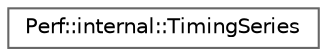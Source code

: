digraph "类继承关系图"
{
 // LATEX_PDF_SIZE
  bgcolor="transparent";
  edge [fontname=Helvetica,fontsize=10,labelfontname=Helvetica,labelfontsize=10];
  node [fontname=Helvetica,fontsize=10,shape=box,height=0.2,width=0.4];
  rankdir="LR";
  Node0 [id="Node000000",label="Perf::internal::TimingSeries",height=0.2,width=0.4,color="grey40", fillcolor="white", style="filled",URL="$struct_perf_1_1internal_1_1_timing_series.html",tooltip="Timing data for the series of repeated runs and results of their statistical processing"];
}

